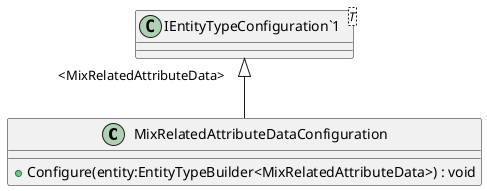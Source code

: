 @startuml
class MixRelatedAttributeDataConfiguration {
    + Configure(entity:EntityTypeBuilder<MixRelatedAttributeData>) : void
}
class "IEntityTypeConfiguration`1"<T> {
}
"IEntityTypeConfiguration`1" "<MixRelatedAttributeData>" <|-- MixRelatedAttributeDataConfiguration
@enduml
